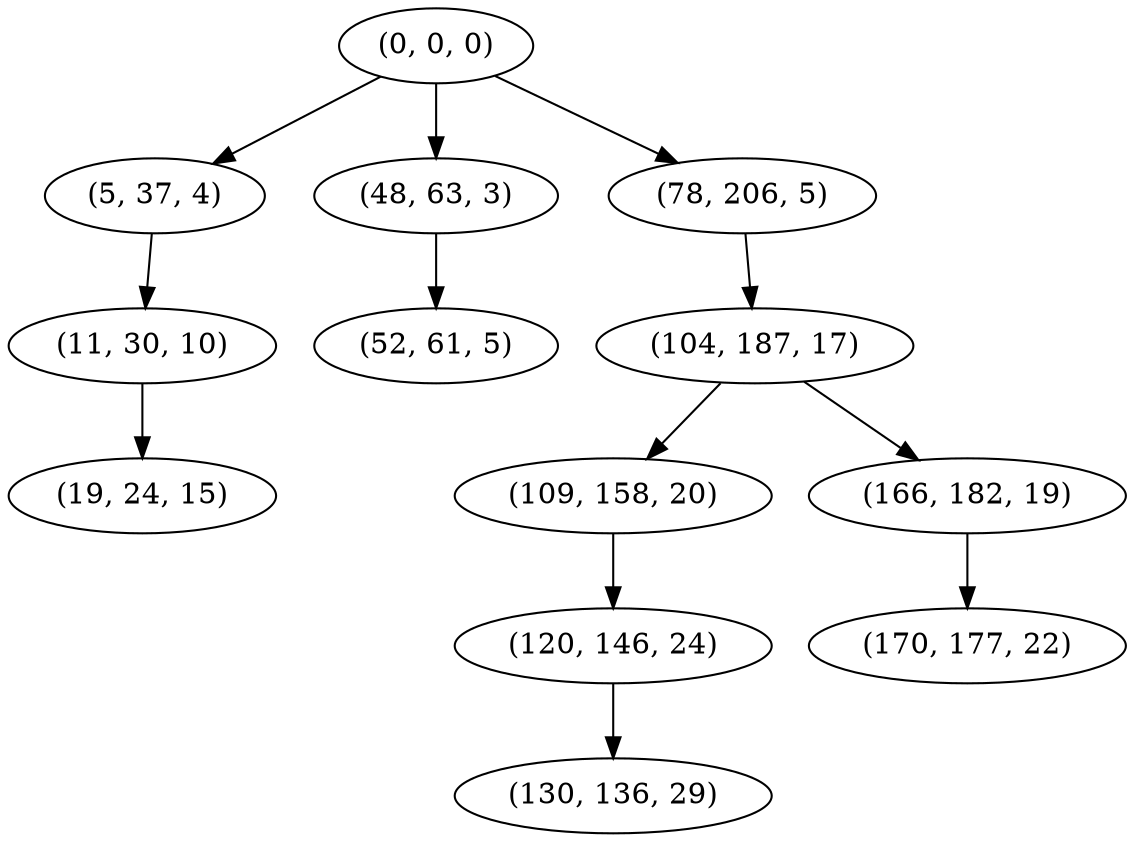 digraph tree {
    "(0, 0, 0)";
    "(5, 37, 4)";
    "(11, 30, 10)";
    "(19, 24, 15)";
    "(48, 63, 3)";
    "(52, 61, 5)";
    "(78, 206, 5)";
    "(104, 187, 17)";
    "(109, 158, 20)";
    "(120, 146, 24)";
    "(130, 136, 29)";
    "(166, 182, 19)";
    "(170, 177, 22)";
    "(0, 0, 0)" -> "(5, 37, 4)";
    "(0, 0, 0)" -> "(48, 63, 3)";
    "(0, 0, 0)" -> "(78, 206, 5)";
    "(5, 37, 4)" -> "(11, 30, 10)";
    "(11, 30, 10)" -> "(19, 24, 15)";
    "(48, 63, 3)" -> "(52, 61, 5)";
    "(78, 206, 5)" -> "(104, 187, 17)";
    "(104, 187, 17)" -> "(109, 158, 20)";
    "(104, 187, 17)" -> "(166, 182, 19)";
    "(109, 158, 20)" -> "(120, 146, 24)";
    "(120, 146, 24)" -> "(130, 136, 29)";
    "(166, 182, 19)" -> "(170, 177, 22)";
}
